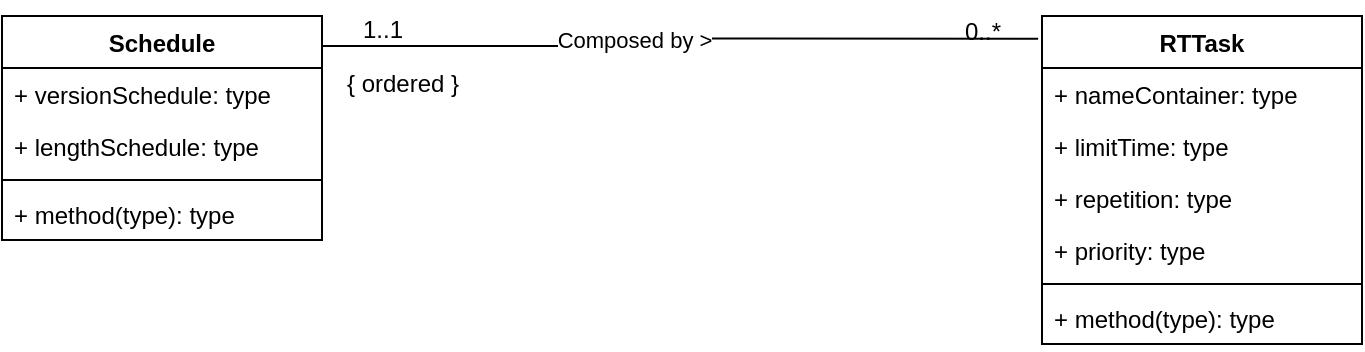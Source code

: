 <mxfile version="28.1.2">
  <diagram id="C5RBs43oDa-KdzZeNtuy" name="Page-1">
    <mxGraphModel dx="922" dy="584" grid="0" gridSize="10" guides="1" tooltips="1" connect="1" arrows="1" fold="1" page="1" pageScale="1" pageWidth="827" pageHeight="1169" math="0" shadow="0">
      <root>
        <mxCell id="WIyWlLk6GJQsqaUBKTNV-0" />
        <mxCell id="WIyWlLk6GJQsqaUBKTNV-1" parent="WIyWlLk6GJQsqaUBKTNV-0" />
        <mxCell id="Z-5LPUIB2SBnAoBc8AV4-9" value="RTTask" style="swimlane;fontStyle=1;align=center;verticalAlign=top;childLayout=stackLayout;horizontal=1;startSize=26;horizontalStack=0;resizeParent=1;resizeParentMax=0;resizeLast=0;collapsible=1;marginBottom=0;whiteSpace=wrap;html=1;" parent="WIyWlLk6GJQsqaUBKTNV-1" vertex="1">
          <mxGeometry x="567" y="222" width="160" height="164" as="geometry" />
        </mxCell>
        <mxCell id="Z-5LPUIB2SBnAoBc8AV4-13" value="+ nameContainer: type" style="text;strokeColor=none;fillColor=none;align=left;verticalAlign=top;spacingLeft=4;spacingRight=4;overflow=hidden;rotatable=0;points=[[0,0.5],[1,0.5]];portConstraint=eastwest;whiteSpace=wrap;html=1;" parent="Z-5LPUIB2SBnAoBc8AV4-9" vertex="1">
          <mxGeometry y="26" width="160" height="26" as="geometry" />
        </mxCell>
        <mxCell id="Z-5LPUIB2SBnAoBc8AV4-14" value="+ limitTime: type" style="text;strokeColor=none;fillColor=none;align=left;verticalAlign=top;spacingLeft=4;spacingRight=4;overflow=hidden;rotatable=0;points=[[0,0.5],[1,0.5]];portConstraint=eastwest;whiteSpace=wrap;html=1;" parent="Z-5LPUIB2SBnAoBc8AV4-9" vertex="1">
          <mxGeometry y="52" width="160" height="26" as="geometry" />
        </mxCell>
        <mxCell id="Z-5LPUIB2SBnAoBc8AV4-15" value="+ repetition: type" style="text;strokeColor=none;fillColor=none;align=left;verticalAlign=top;spacingLeft=4;spacingRight=4;overflow=hidden;rotatable=0;points=[[0,0.5],[1,0.5]];portConstraint=eastwest;whiteSpace=wrap;html=1;" parent="Z-5LPUIB2SBnAoBc8AV4-9" vertex="1">
          <mxGeometry y="78" width="160" height="26" as="geometry" />
        </mxCell>
        <mxCell id="Z-5LPUIB2SBnAoBc8AV4-31" value="+ priority: type" style="text;strokeColor=none;fillColor=none;align=left;verticalAlign=top;spacingLeft=4;spacingRight=4;overflow=hidden;rotatable=0;points=[[0,0.5],[1,0.5]];portConstraint=eastwest;whiteSpace=wrap;html=1;" parent="Z-5LPUIB2SBnAoBc8AV4-9" vertex="1">
          <mxGeometry y="104" width="160" height="26" as="geometry" />
        </mxCell>
        <mxCell id="Z-5LPUIB2SBnAoBc8AV4-11" value="" style="line;strokeWidth=1;fillColor=none;align=left;verticalAlign=middle;spacingTop=-1;spacingLeft=3;spacingRight=3;rotatable=0;labelPosition=right;points=[];portConstraint=eastwest;strokeColor=inherit;" parent="Z-5LPUIB2SBnAoBc8AV4-9" vertex="1">
          <mxGeometry y="130" width="160" height="8" as="geometry" />
        </mxCell>
        <mxCell id="Z-5LPUIB2SBnAoBc8AV4-12" value="+ method(type): type" style="text;strokeColor=none;fillColor=none;align=left;verticalAlign=top;spacingLeft=4;spacingRight=4;overflow=hidden;rotatable=0;points=[[0,0.5],[1,0.5]];portConstraint=eastwest;whiteSpace=wrap;html=1;" parent="Z-5LPUIB2SBnAoBc8AV4-9" vertex="1">
          <mxGeometry y="138" width="160" height="26" as="geometry" />
        </mxCell>
        <mxCell id="Z-5LPUIB2SBnAoBc8AV4-17" value="Schedule" style="swimlane;fontStyle=1;align=center;verticalAlign=top;childLayout=stackLayout;horizontal=1;startSize=26;horizontalStack=0;resizeParent=1;resizeParentMax=0;resizeLast=0;collapsible=1;marginBottom=0;whiteSpace=wrap;html=1;" parent="WIyWlLk6GJQsqaUBKTNV-1" vertex="1">
          <mxGeometry x="47" y="222" width="160" height="112" as="geometry" />
        </mxCell>
        <mxCell id="Z-5LPUIB2SBnAoBc8AV4-43" value="+ versionSchedule: type" style="text;strokeColor=none;fillColor=none;align=left;verticalAlign=top;spacingLeft=4;spacingRight=4;overflow=hidden;rotatable=0;points=[[0,0.5],[1,0.5]];portConstraint=eastwest;whiteSpace=wrap;html=1;" parent="Z-5LPUIB2SBnAoBc8AV4-17" vertex="1">
          <mxGeometry y="26" width="160" height="26" as="geometry" />
        </mxCell>
        <mxCell id="32B6KtO1Qe4hu8A637qF-0" value="+ lengthSchedule: type" style="text;strokeColor=none;fillColor=none;align=left;verticalAlign=top;spacingLeft=4;spacingRight=4;overflow=hidden;rotatable=0;points=[[0,0.5],[1,0.5]];portConstraint=eastwest;whiteSpace=wrap;html=1;" parent="Z-5LPUIB2SBnAoBc8AV4-17" vertex="1">
          <mxGeometry y="52" width="160" height="26" as="geometry" />
        </mxCell>
        <mxCell id="Z-5LPUIB2SBnAoBc8AV4-23" value="" style="line;strokeWidth=1;fillColor=none;align=left;verticalAlign=middle;spacingTop=-1;spacingLeft=3;spacingRight=3;rotatable=0;labelPosition=right;points=[];portConstraint=eastwest;strokeColor=inherit;" parent="Z-5LPUIB2SBnAoBc8AV4-17" vertex="1">
          <mxGeometry y="78" width="160" height="8" as="geometry" />
        </mxCell>
        <mxCell id="Z-5LPUIB2SBnAoBc8AV4-24" value="+ method(type): type" style="text;strokeColor=none;fillColor=none;align=left;verticalAlign=top;spacingLeft=4;spacingRight=4;overflow=hidden;rotatable=0;points=[[0,0.5],[1,0.5]];portConstraint=eastwest;whiteSpace=wrap;html=1;" parent="Z-5LPUIB2SBnAoBc8AV4-17" vertex="1">
          <mxGeometry y="86" width="160" height="26" as="geometry" />
        </mxCell>
        <mxCell id="Z-5LPUIB2SBnAoBc8AV4-29" style="edgeStyle=orthogonalEdgeStyle;rounded=0;orthogonalLoop=1;jettySize=auto;html=1;exitX=1;exitY=0.134;exitDx=0;exitDy=0;entryX=-0.012;entryY=0.069;entryDx=0;entryDy=0;endArrow=none;endFill=0;entryPerimeter=0;exitPerimeter=0;" parent="WIyWlLk6GJQsqaUBKTNV-1" source="Z-5LPUIB2SBnAoBc8AV4-17" target="Z-5LPUIB2SBnAoBc8AV4-9" edge="1">
          <mxGeometry relative="1" as="geometry" />
        </mxCell>
        <mxCell id="Z-5LPUIB2SBnAoBc8AV4-30" value="Composed by &amp;gt;" style="edgeLabel;html=1;align=center;verticalAlign=middle;resizable=0;points=[];" parent="Z-5LPUIB2SBnAoBc8AV4-29" vertex="1" connectable="0">
          <mxGeometry x="-0.14" y="3" relative="1" as="geometry">
            <mxPoint as="offset" />
          </mxGeometry>
        </mxCell>
        <mxCell id="Z-5LPUIB2SBnAoBc8AV4-33" value="{ ordered }" style="text;html=1;align=center;verticalAlign=middle;resizable=0;points=[];autosize=1;strokeColor=none;fillColor=none;" parent="WIyWlLk6GJQsqaUBKTNV-1" vertex="1">
          <mxGeometry x="207" y="241" width="80" height="30" as="geometry" />
        </mxCell>
        <mxCell id="Z-5LPUIB2SBnAoBc8AV4-40" value="1..1" style="text;html=1;align=center;verticalAlign=middle;resizable=0;points=[];autosize=1;strokeColor=none;fillColor=none;" parent="WIyWlLk6GJQsqaUBKTNV-1" vertex="1">
          <mxGeometry x="217" y="214" width="40" height="30" as="geometry" />
        </mxCell>
        <mxCell id="Z-5LPUIB2SBnAoBc8AV4-41" value="0..*" style="text;html=1;align=center;verticalAlign=middle;resizable=0;points=[];autosize=1;strokeColor=none;fillColor=none;" parent="WIyWlLk6GJQsqaUBKTNV-1" vertex="1">
          <mxGeometry x="517" y="215" width="40" height="30" as="geometry" />
        </mxCell>
      </root>
    </mxGraphModel>
  </diagram>
</mxfile>
